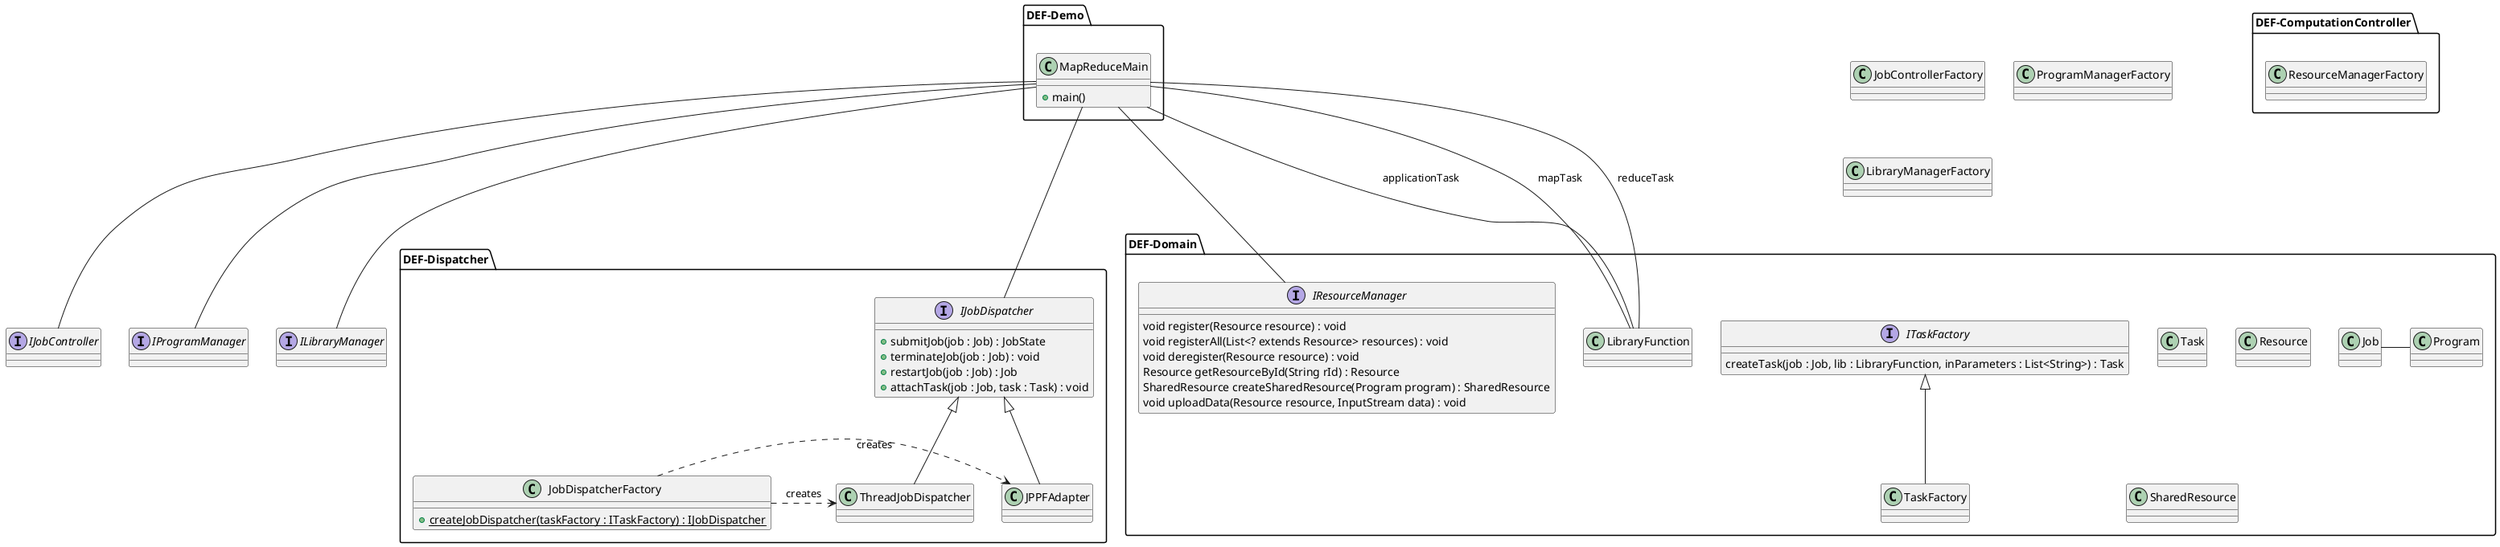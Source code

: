 @startuml


package DEF-Dispatcher {

    interface IJobDispatcher {
        +submitJob(job : Job) : JobState
        +terminateJob(job : Job) : void
        +restartJob(job : Job) : Job
        +attachTask(job : Job, task : Task) : void
    }

    class ThreadJobDispatcher
    IJobDispatcher <|-- ThreadJobDispatcher

    class JPPFAdapter
    IJobDispatcher <|-- JPPFAdapter

    class JobDispatcherFactory {
        +{static} createJobDispatcher(taskFactory : ITaskFactory) : IJobDispatcher
    }

    JobDispatcherFactory .> ThreadJobDispatcher : creates
    JobDispatcherFactory .> JPPFAdapter : creates
}

interface IJobController
interface IProgramManager
interface ILibraryManager

class JobControllerFactory
class ProgramManagerFactory
class LibraryManagerFactory

package DEF-ComputationController {
    class ResourceManagerFactory
}

package DEF-Domain {
    interface ITaskFactory {
        createTask(job : Job, lib : LibraryFunction, inParameters : List<String>) : Task
    }
    class TaskFactory
    ITaskFactory <|-- TaskFactory

    interface IResourceManager {
        void register(Resource resource) : void
        void registerAll(List<? extends Resource> resources) : void
        void deregister(Resource resource) : void
        Resource getResourceById(String rId) : Resource
        SharedResource createSharedResource(Program program) : SharedResource
        void uploadData(Resource resource, InputStream data) : void
    }

    class LibraryFunction
    class Program
    class Job
    Job - Program
    class Task

    class Resource
    class SharedResource
}



package DEF-Demo {
    class MapReduceMain {
        +main()
    }

    MapReduceMain --- IJobDispatcher
    MapReduceMain --- IResourceManager
    MapReduceMain --- IJobController
    MapReduceMain --- IProgramManager
    MapReduceMain --- ILibraryManager
    MapReduceMain --- LibraryFunction : applicationTask
    MapReduceMain --- LibraryFunction : mapTask
    MapReduceMain --- LibraryFunction : reduceTask
}

@enduml